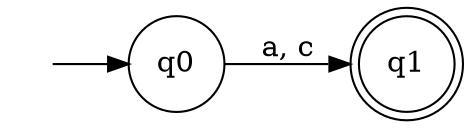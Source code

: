 strict digraph {
	 rankdir=LR
	 node [shape = none, label = " ", width = 0, height = 0]; qd;
	 node [label = "\N", width = 0.5, height = 0.5];
	 node [shape = doublecircle]; q1;
	 node [shape = circle];
	 q0 -> q1 [label = "a, c"]
	 qd -> q0
}